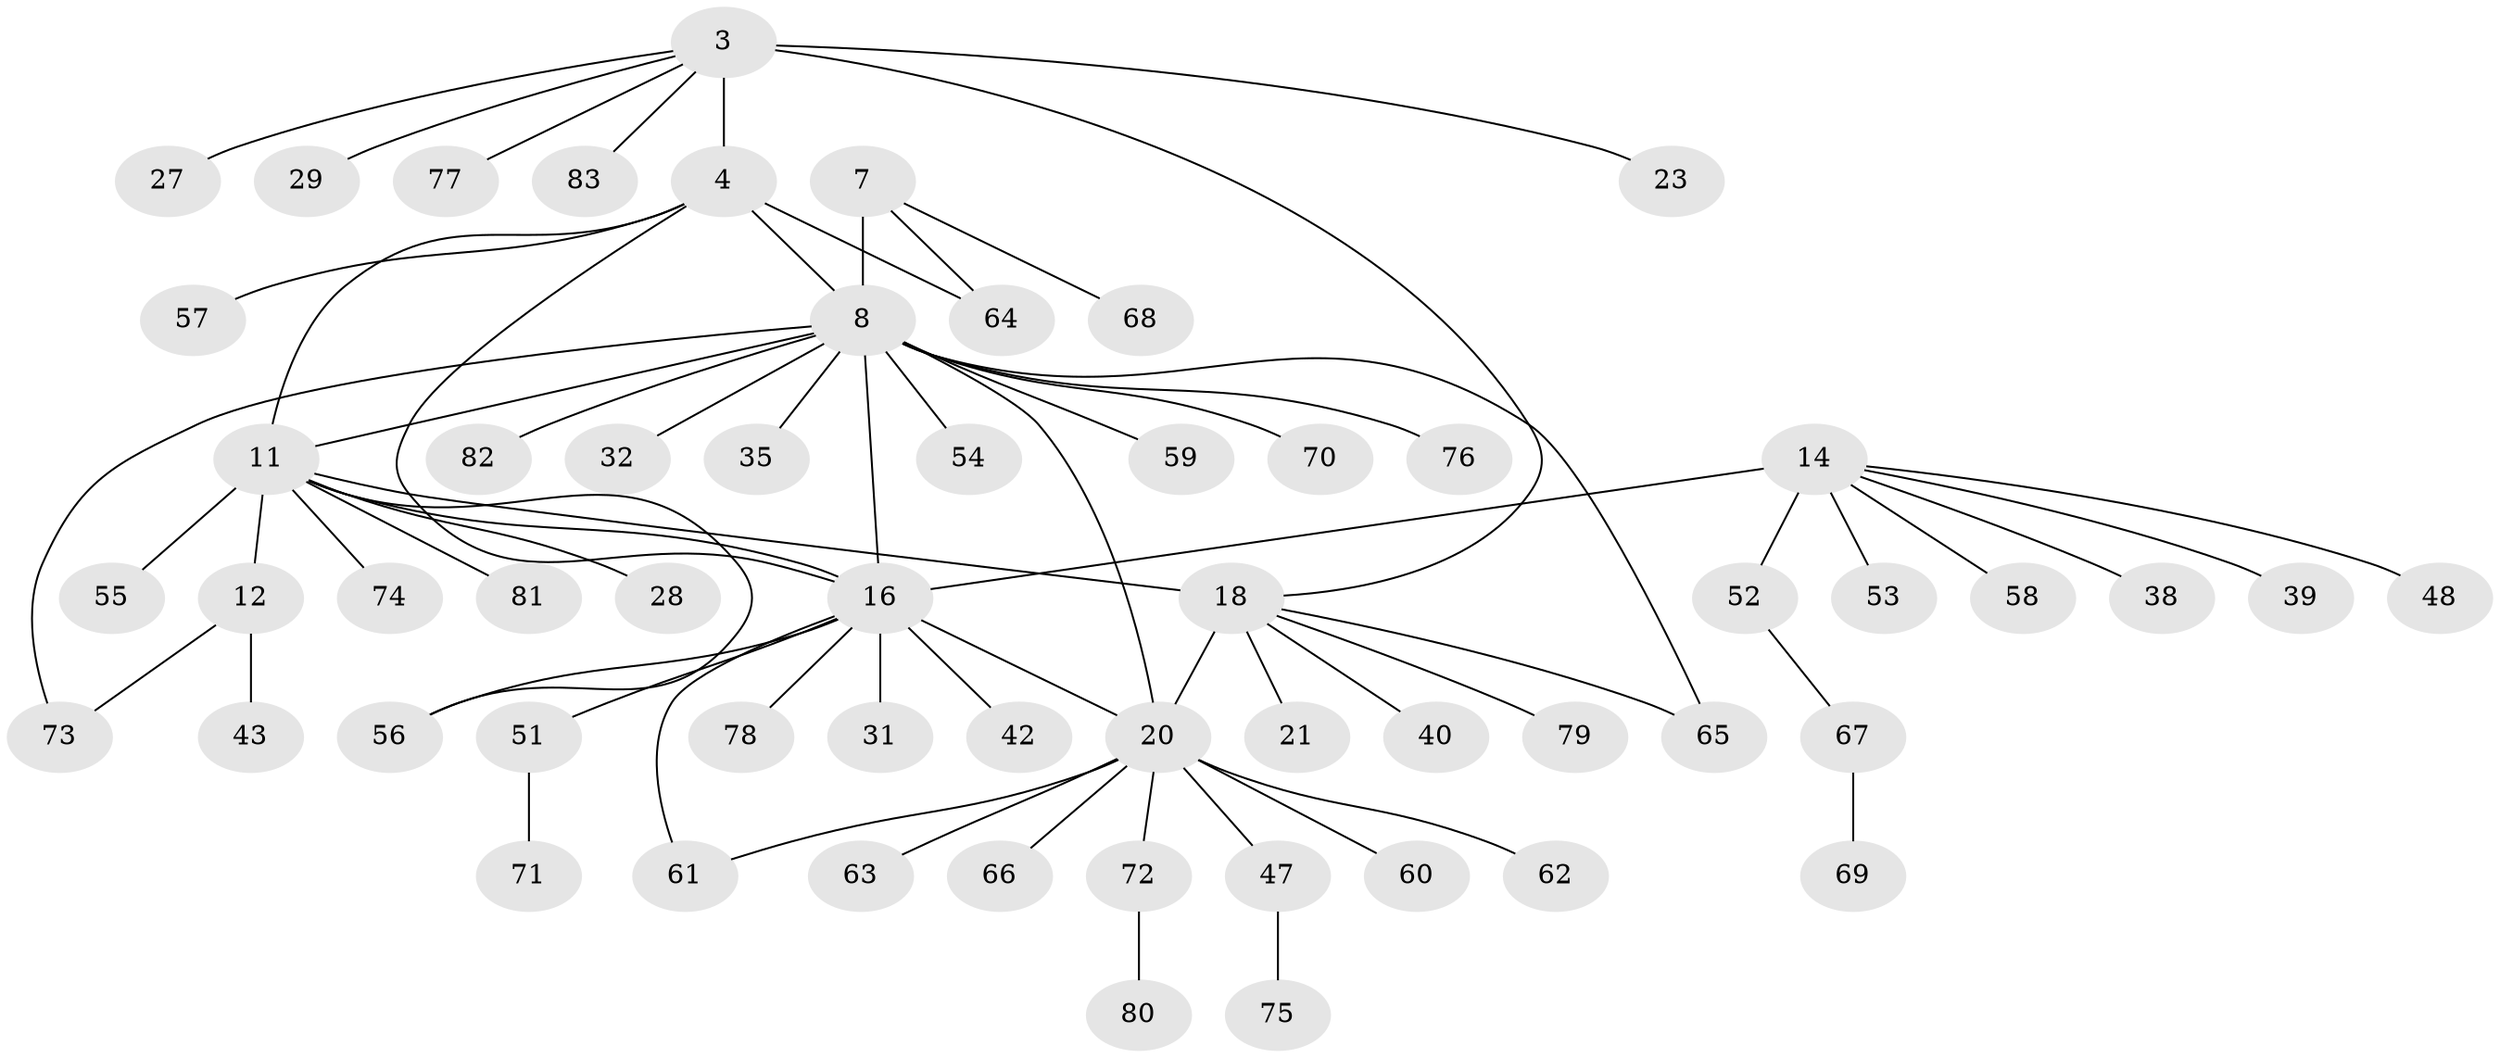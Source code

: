// original degree distribution, {5: 0.024096385542168676, 6: 0.07228915662650602, 4: 0.060240963855421686, 8: 0.04819277108433735, 11: 0.012048192771084338, 7: 0.024096385542168676, 9: 0.012048192771084338, 1: 0.5421686746987951, 2: 0.14457831325301204, 3: 0.060240963855421686}
// Generated by graph-tools (version 1.1) at 2025/57/03/04/25 21:57:19]
// undirected, 58 vertices, 68 edges
graph export_dot {
graph [start="1"]
  node [color=gray90,style=filled];
  3 [super="+2"];
  4 [super="+1"];
  7 [super="+5"];
  8 [super="+6"];
  11 [super="+9"];
  12 [super="+10"];
  14 [super="+13"];
  16 [super="+15"];
  18 [super="+17"];
  20 [super="+19"];
  21;
  23;
  27;
  28;
  29 [super="+22"];
  31;
  32;
  35;
  38;
  39 [super="+33"];
  40;
  42;
  43;
  47 [super="+45"];
  48;
  51;
  52;
  53;
  54;
  55;
  56;
  57;
  58;
  59;
  60;
  61;
  62;
  63;
  64 [super="+30"];
  65;
  66 [super="+44"];
  67;
  68 [super="+26+37"];
  69;
  70;
  71;
  72 [super="+24"];
  73 [super="+36+49+50"];
  74;
  75;
  76;
  77;
  78;
  79;
  80;
  81;
  82 [super="+25"];
  83;
  3 -- 4 [weight=4];
  3 -- 27;
  3 -- 83;
  3 -- 18;
  3 -- 23;
  3 -- 77;
  3 -- 29;
  4 -- 8;
  4 -- 11;
  4 -- 57;
  4 -- 16;
  4 -- 64;
  7 -- 8 [weight=4];
  7 -- 64;
  7 -- 68;
  8 -- 16;
  8 -- 20;
  8 -- 59;
  8 -- 65;
  8 -- 70;
  8 -- 32;
  8 -- 35;
  8 -- 54;
  8 -- 11;
  8 -- 76;
  8 -- 82;
  8 -- 73;
  11 -- 12 [weight=4];
  11 -- 56;
  11 -- 74;
  11 -- 18;
  11 -- 16;
  11 -- 81;
  11 -- 55;
  11 -- 28;
  12 -- 43;
  12 -- 73;
  14 -- 16 [weight=4];
  14 -- 38;
  14 -- 52;
  14 -- 58;
  14 -- 48;
  14 -- 53;
  14 -- 39;
  16 -- 31;
  16 -- 51;
  16 -- 78;
  16 -- 56;
  16 -- 42;
  16 -- 61;
  16 -- 20;
  18 -- 20 [weight=4];
  18 -- 40;
  18 -- 79;
  18 -- 65;
  18 -- 21;
  20 -- 60;
  20 -- 61;
  20 -- 62;
  20 -- 63;
  20 -- 72;
  20 -- 66;
  20 -- 47;
  47 -- 75;
  51 -- 71;
  52 -- 67;
  67 -- 69;
  72 -- 80;
}
